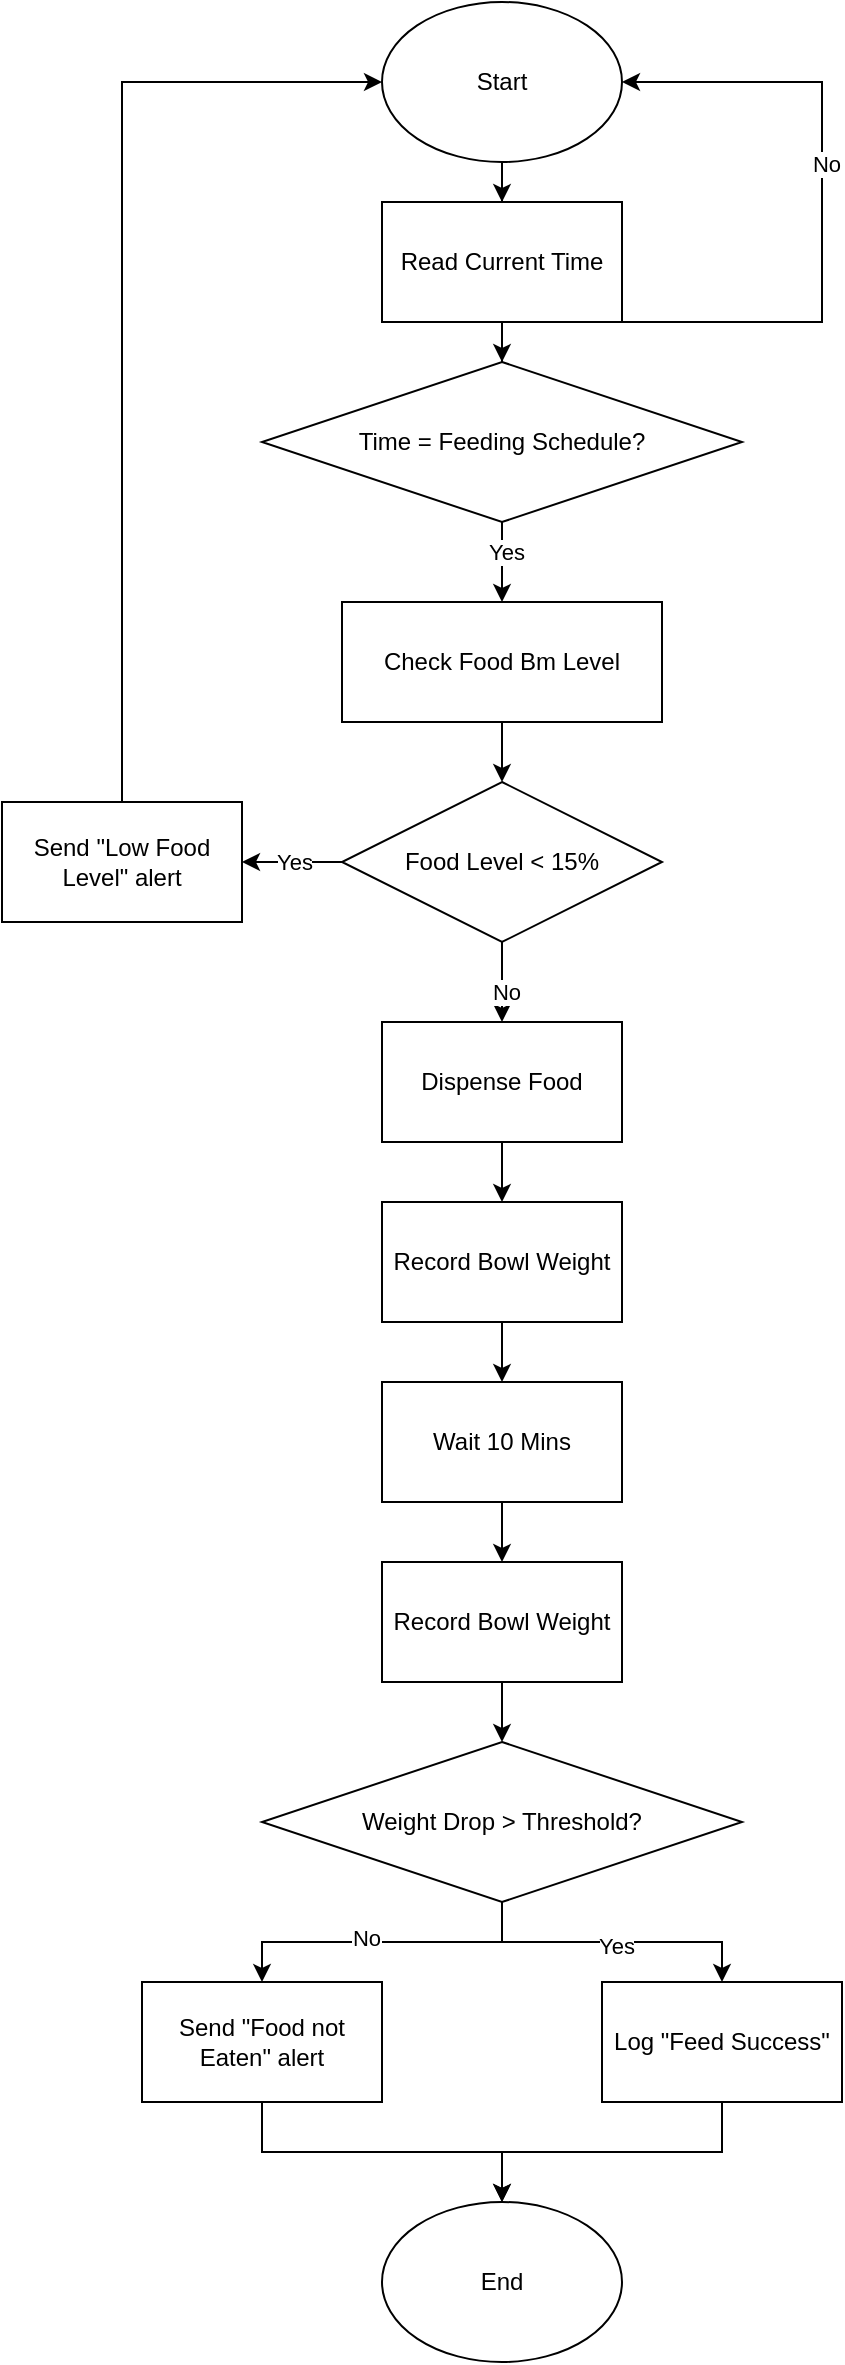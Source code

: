 <mxfile version="28.1.0">
  <diagram name="Page-1" id="d9OYXY2DAnLTnAryWi00">
    <mxGraphModel dx="2009" dy="439" grid="1" gridSize="10" guides="1" tooltips="1" connect="1" arrows="1" fold="1" page="1" pageScale="1" pageWidth="850" pageHeight="1100" math="0" shadow="0">
      <root>
        <mxCell id="0" />
        <mxCell id="1" parent="0" />
        <mxCell id="vgbTzSenKX71BNy12q-t-5" style="edgeStyle=orthogonalEdgeStyle;rounded=0;orthogonalLoop=1;jettySize=auto;html=1;entryX=0.5;entryY=0;entryDx=0;entryDy=0;" edge="1" parent="1" source="vgbTzSenKX71BNy12q-t-1" target="vgbTzSenKX71BNy12q-t-2">
          <mxGeometry relative="1" as="geometry" />
        </mxCell>
        <mxCell id="vgbTzSenKX71BNy12q-t-1" value="Start" style="ellipse;whiteSpace=wrap;html=1;" vertex="1" parent="1">
          <mxGeometry x="180" y="50" width="120" height="80" as="geometry" />
        </mxCell>
        <mxCell id="vgbTzSenKX71BNy12q-t-6" style="edgeStyle=orthogonalEdgeStyle;rounded=0;orthogonalLoop=1;jettySize=auto;html=1;entryX=0.5;entryY=0;entryDx=0;entryDy=0;" edge="1" parent="1" source="vgbTzSenKX71BNy12q-t-2" target="vgbTzSenKX71BNy12q-t-3">
          <mxGeometry relative="1" as="geometry" />
        </mxCell>
        <mxCell id="vgbTzSenKX71BNy12q-t-10" style="edgeStyle=orthogonalEdgeStyle;rounded=0;orthogonalLoop=1;jettySize=auto;html=1;entryX=1;entryY=0.5;entryDx=0;entryDy=0;" edge="1" parent="1" source="vgbTzSenKX71BNy12q-t-2" target="vgbTzSenKX71BNy12q-t-1">
          <mxGeometry relative="1" as="geometry">
            <Array as="points">
              <mxPoint x="400" y="210" />
              <mxPoint x="400" y="90" />
            </Array>
          </mxGeometry>
        </mxCell>
        <mxCell id="vgbTzSenKX71BNy12q-t-11" value="No" style="edgeLabel;html=1;align=center;verticalAlign=middle;resizable=0;points=[];" vertex="1" connectable="0" parent="vgbTzSenKX71BNy12q-t-10">
          <mxGeometry x="0.119" y="-2" relative="1" as="geometry">
            <mxPoint as="offset" />
          </mxGeometry>
        </mxCell>
        <mxCell id="vgbTzSenKX71BNy12q-t-2" value="Read Current Time" style="rounded=0;whiteSpace=wrap;html=1;" vertex="1" parent="1">
          <mxGeometry x="180" y="150" width="120" height="60" as="geometry" />
        </mxCell>
        <mxCell id="vgbTzSenKX71BNy12q-t-8" style="edgeStyle=orthogonalEdgeStyle;rounded=0;orthogonalLoop=1;jettySize=auto;html=1;entryX=0.5;entryY=0;entryDx=0;entryDy=0;" edge="1" parent="1" source="vgbTzSenKX71BNy12q-t-3" target="vgbTzSenKX71BNy12q-t-7">
          <mxGeometry relative="1" as="geometry" />
        </mxCell>
        <mxCell id="vgbTzSenKX71BNy12q-t-9" value="Yes" style="edgeLabel;html=1;align=center;verticalAlign=middle;resizable=0;points=[];" vertex="1" connectable="0" parent="vgbTzSenKX71BNy12q-t-8">
          <mxGeometry x="-0.267" y="2" relative="1" as="geometry">
            <mxPoint as="offset" />
          </mxGeometry>
        </mxCell>
        <mxCell id="vgbTzSenKX71BNy12q-t-3" value="Time = Feeding Schedule?" style="rhombus;whiteSpace=wrap;html=1;" vertex="1" parent="1">
          <mxGeometry x="120" y="230" width="240" height="80" as="geometry" />
        </mxCell>
        <mxCell id="vgbTzSenKX71BNy12q-t-14" style="edgeStyle=orthogonalEdgeStyle;rounded=0;orthogonalLoop=1;jettySize=auto;html=1;entryX=0.5;entryY=0;entryDx=0;entryDy=0;" edge="1" parent="1" source="vgbTzSenKX71BNy12q-t-7" target="vgbTzSenKX71BNy12q-t-13">
          <mxGeometry relative="1" as="geometry" />
        </mxCell>
        <mxCell id="vgbTzSenKX71BNy12q-t-7" value="Check Food Bm Level" style="rounded=0;whiteSpace=wrap;html=1;" vertex="1" parent="1">
          <mxGeometry x="160" y="350" width="160" height="60" as="geometry" />
        </mxCell>
        <mxCell id="vgbTzSenKX71BNy12q-t-16" style="edgeStyle=orthogonalEdgeStyle;rounded=0;orthogonalLoop=1;jettySize=auto;html=1;entryX=1;entryY=0.5;entryDx=0;entryDy=0;" edge="1" parent="1" source="vgbTzSenKX71BNy12q-t-13" target="vgbTzSenKX71BNy12q-t-15">
          <mxGeometry relative="1" as="geometry" />
        </mxCell>
        <mxCell id="vgbTzSenKX71BNy12q-t-17" value="Yes" style="edgeLabel;html=1;align=center;verticalAlign=middle;resizable=0;points=[];" vertex="1" connectable="0" parent="vgbTzSenKX71BNy12q-t-16">
          <mxGeometry x="-0.04" relative="1" as="geometry">
            <mxPoint as="offset" />
          </mxGeometry>
        </mxCell>
        <mxCell id="vgbTzSenKX71BNy12q-t-21" style="edgeStyle=orthogonalEdgeStyle;rounded=0;orthogonalLoop=1;jettySize=auto;html=1;entryX=0.5;entryY=0;entryDx=0;entryDy=0;" edge="1" parent="1" source="vgbTzSenKX71BNy12q-t-13" target="vgbTzSenKX71BNy12q-t-19">
          <mxGeometry relative="1" as="geometry" />
        </mxCell>
        <mxCell id="vgbTzSenKX71BNy12q-t-22" value="No" style="edgeLabel;html=1;align=center;verticalAlign=middle;resizable=0;points=[];" vertex="1" connectable="0" parent="vgbTzSenKX71BNy12q-t-21">
          <mxGeometry x="0.24" y="2" relative="1" as="geometry">
            <mxPoint as="offset" />
          </mxGeometry>
        </mxCell>
        <mxCell id="vgbTzSenKX71BNy12q-t-13" value="Food Level &amp;lt; 15%" style="rhombus;whiteSpace=wrap;html=1;" vertex="1" parent="1">
          <mxGeometry x="160" y="440" width="160" height="80" as="geometry" />
        </mxCell>
        <mxCell id="vgbTzSenKX71BNy12q-t-15" value="Send &quot;Low Food Level&quot; alert" style="rounded=0;whiteSpace=wrap;html=1;" vertex="1" parent="1">
          <mxGeometry x="-10" y="450" width="120" height="60" as="geometry" />
        </mxCell>
        <mxCell id="vgbTzSenKX71BNy12q-t-18" style="edgeStyle=orthogonalEdgeStyle;rounded=0;orthogonalLoop=1;jettySize=auto;html=1;entryX=0;entryY=0.5;entryDx=0;entryDy=0;" edge="1" parent="1" source="vgbTzSenKX71BNy12q-t-15" target="vgbTzSenKX71BNy12q-t-1">
          <mxGeometry relative="1" as="geometry">
            <mxPoint x="160" y="100" as="targetPoint" />
            <Array as="points">
              <mxPoint x="50" y="90" />
            </Array>
          </mxGeometry>
        </mxCell>
        <mxCell id="vgbTzSenKX71BNy12q-t-23" style="edgeStyle=orthogonalEdgeStyle;rounded=0;orthogonalLoop=1;jettySize=auto;html=1;entryX=0.5;entryY=0;entryDx=0;entryDy=0;" edge="1" parent="1" source="vgbTzSenKX71BNy12q-t-19" target="vgbTzSenKX71BNy12q-t-20">
          <mxGeometry relative="1" as="geometry" />
        </mxCell>
        <mxCell id="vgbTzSenKX71BNy12q-t-19" value="Dispense Food" style="rounded=0;whiteSpace=wrap;html=1;" vertex="1" parent="1">
          <mxGeometry x="180" y="560" width="120" height="60" as="geometry" />
        </mxCell>
        <mxCell id="vgbTzSenKX71BNy12q-t-26" style="edgeStyle=orthogonalEdgeStyle;rounded=0;orthogonalLoop=1;jettySize=auto;html=1;entryX=0.5;entryY=0;entryDx=0;entryDy=0;" edge="1" parent="1" source="vgbTzSenKX71BNy12q-t-20" target="vgbTzSenKX71BNy12q-t-25">
          <mxGeometry relative="1" as="geometry" />
        </mxCell>
        <mxCell id="vgbTzSenKX71BNy12q-t-20" value="Record Bowl Weight" style="rounded=0;whiteSpace=wrap;html=1;" vertex="1" parent="1">
          <mxGeometry x="180" y="650" width="120" height="60" as="geometry" />
        </mxCell>
        <mxCell id="vgbTzSenKX71BNy12q-t-29" style="edgeStyle=orthogonalEdgeStyle;rounded=0;orthogonalLoop=1;jettySize=auto;html=1;entryX=0.5;entryY=0;entryDx=0;entryDy=0;" edge="1" parent="1" source="vgbTzSenKX71BNy12q-t-24" target="vgbTzSenKX71BNy12q-t-28">
          <mxGeometry relative="1" as="geometry" />
        </mxCell>
        <mxCell id="vgbTzSenKX71BNy12q-t-24" value="Record Bowl Weight" style="rounded=0;whiteSpace=wrap;html=1;" vertex="1" parent="1">
          <mxGeometry x="180" y="830" width="120" height="60" as="geometry" />
        </mxCell>
        <mxCell id="vgbTzSenKX71BNy12q-t-27" style="edgeStyle=orthogonalEdgeStyle;rounded=0;orthogonalLoop=1;jettySize=auto;html=1;entryX=0.5;entryY=0;entryDx=0;entryDy=0;" edge="1" parent="1" source="vgbTzSenKX71BNy12q-t-25" target="vgbTzSenKX71BNy12q-t-24">
          <mxGeometry relative="1" as="geometry" />
        </mxCell>
        <mxCell id="vgbTzSenKX71BNy12q-t-25" value="Wait 10 Mins" style="rounded=0;whiteSpace=wrap;html=1;" vertex="1" parent="1">
          <mxGeometry x="180" y="740" width="120" height="60" as="geometry" />
        </mxCell>
        <mxCell id="vgbTzSenKX71BNy12q-t-32" style="edgeStyle=orthogonalEdgeStyle;rounded=0;orthogonalLoop=1;jettySize=auto;html=1;entryX=0.5;entryY=0;entryDx=0;entryDy=0;" edge="1" parent="1" source="vgbTzSenKX71BNy12q-t-28" target="vgbTzSenKX71BNy12q-t-31">
          <mxGeometry relative="1" as="geometry" />
        </mxCell>
        <mxCell id="vgbTzSenKX71BNy12q-t-35" value="No" style="edgeLabel;html=1;align=center;verticalAlign=middle;resizable=0;points=[];" vertex="1" connectable="0" parent="vgbTzSenKX71BNy12q-t-32">
          <mxGeometry x="0.1" y="-2" relative="1" as="geometry">
            <mxPoint as="offset" />
          </mxGeometry>
        </mxCell>
        <mxCell id="vgbTzSenKX71BNy12q-t-34" style="edgeStyle=orthogonalEdgeStyle;rounded=0;orthogonalLoop=1;jettySize=auto;html=1;entryX=0.5;entryY=0;entryDx=0;entryDy=0;" edge="1" parent="1" source="vgbTzSenKX71BNy12q-t-28" target="vgbTzSenKX71BNy12q-t-33">
          <mxGeometry relative="1" as="geometry" />
        </mxCell>
        <mxCell id="vgbTzSenKX71BNy12q-t-36" value="Yes" style="edgeLabel;html=1;align=center;verticalAlign=middle;resizable=0;points=[];" vertex="1" connectable="0" parent="vgbTzSenKX71BNy12q-t-34">
          <mxGeometry x="0.027" y="-2" relative="1" as="geometry">
            <mxPoint as="offset" />
          </mxGeometry>
        </mxCell>
        <mxCell id="vgbTzSenKX71BNy12q-t-28" value="Weight Drop &amp;gt; Threshold?" style="rhombus;whiteSpace=wrap;html=1;" vertex="1" parent="1">
          <mxGeometry x="120" y="920" width="240" height="80" as="geometry" />
        </mxCell>
        <mxCell id="vgbTzSenKX71BNy12q-t-38" style="edgeStyle=orthogonalEdgeStyle;rounded=0;orthogonalLoop=1;jettySize=auto;html=1;" edge="1" parent="1" source="vgbTzSenKX71BNy12q-t-31" target="vgbTzSenKX71BNy12q-t-37">
          <mxGeometry relative="1" as="geometry" />
        </mxCell>
        <mxCell id="vgbTzSenKX71BNy12q-t-31" value="Send &quot;Food not Eaten&quot; alert" style="rounded=0;whiteSpace=wrap;html=1;" vertex="1" parent="1">
          <mxGeometry x="60" y="1040" width="120" height="60" as="geometry" />
        </mxCell>
        <mxCell id="vgbTzSenKX71BNy12q-t-39" style="edgeStyle=orthogonalEdgeStyle;rounded=0;orthogonalLoop=1;jettySize=auto;html=1;entryX=0.5;entryY=0;entryDx=0;entryDy=0;" edge="1" parent="1" source="vgbTzSenKX71BNy12q-t-33" target="vgbTzSenKX71BNy12q-t-37">
          <mxGeometry relative="1" as="geometry" />
        </mxCell>
        <mxCell id="vgbTzSenKX71BNy12q-t-33" value="Log &quot;Feed Success&quot;" style="rounded=0;whiteSpace=wrap;html=1;" vertex="1" parent="1">
          <mxGeometry x="290" y="1040" width="120" height="60" as="geometry" />
        </mxCell>
        <mxCell id="vgbTzSenKX71BNy12q-t-37" value="End" style="ellipse;whiteSpace=wrap;html=1;" vertex="1" parent="1">
          <mxGeometry x="180" y="1150" width="120" height="80" as="geometry" />
        </mxCell>
      </root>
    </mxGraphModel>
  </diagram>
</mxfile>
